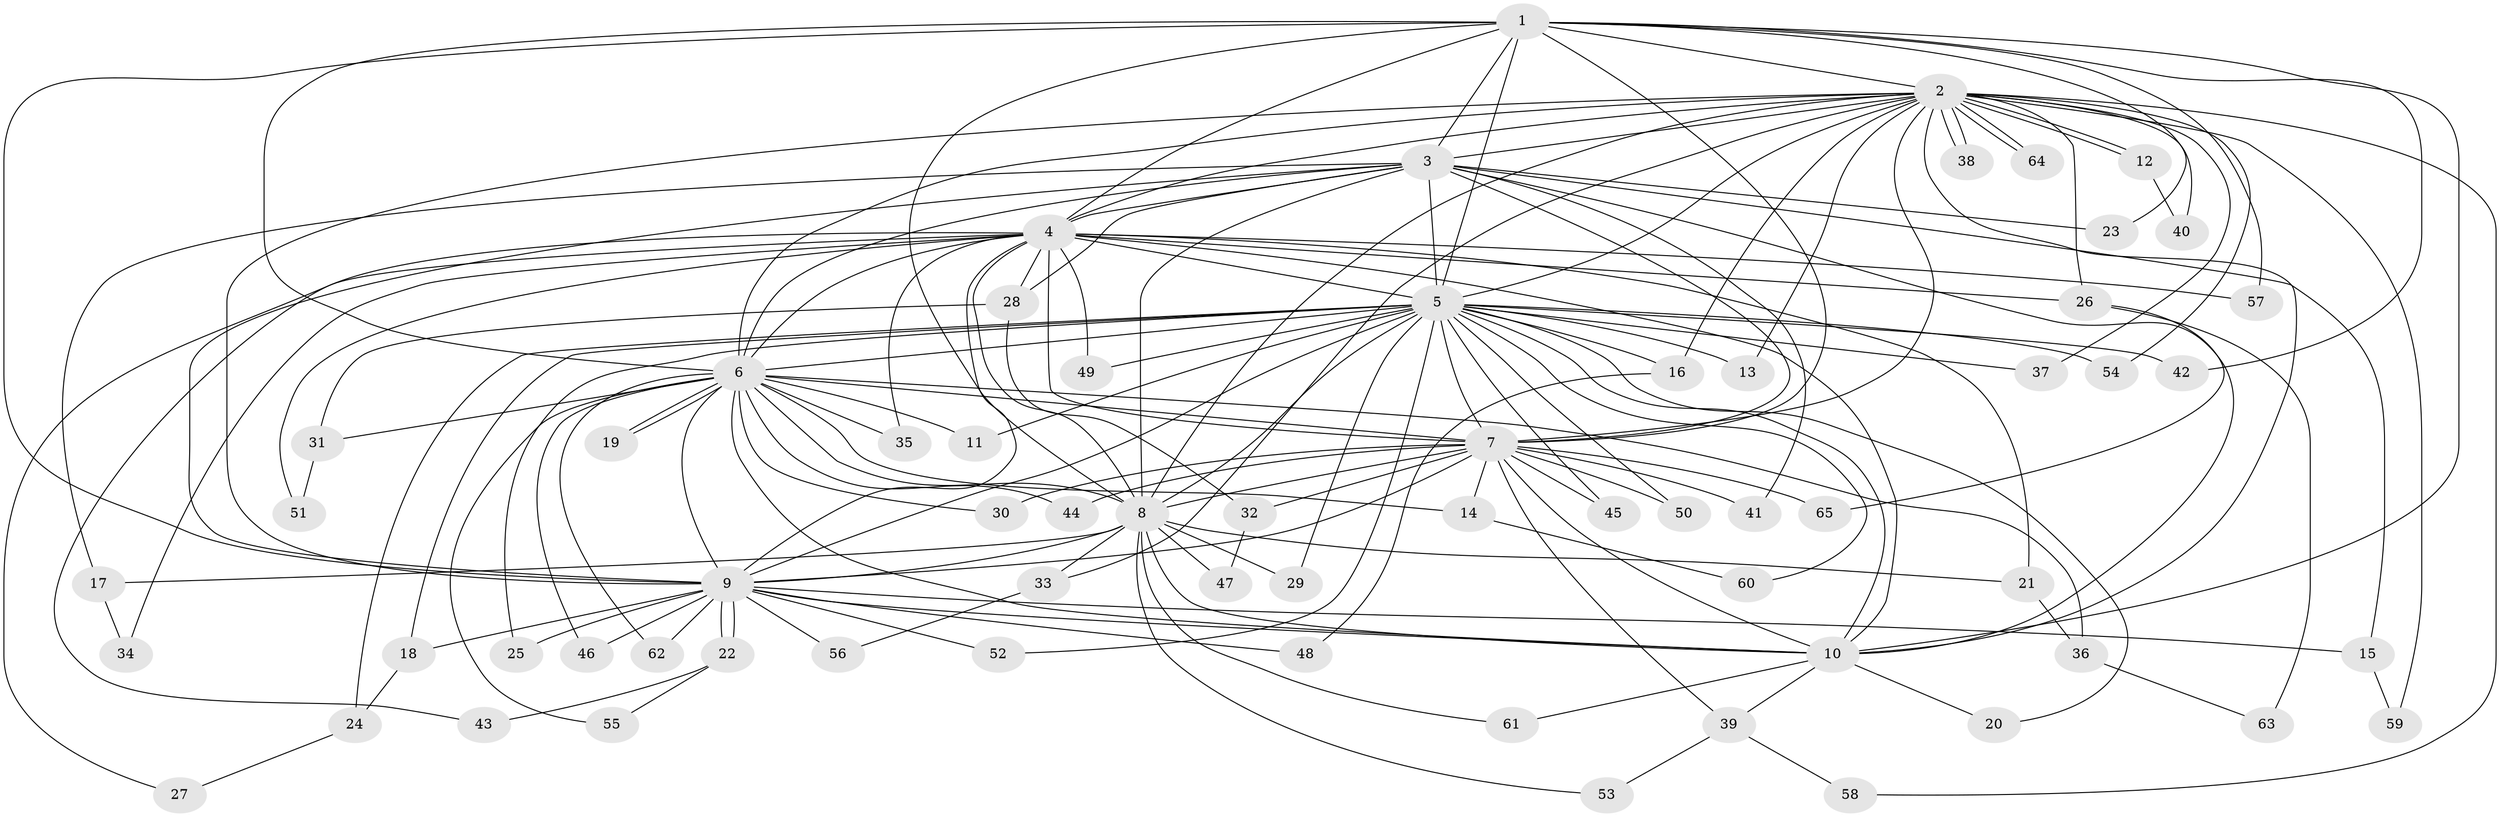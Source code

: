 // Generated by graph-tools (version 1.1) at 2025/49/03/09/25 03:49:43]
// undirected, 65 vertices, 155 edges
graph export_dot {
graph [start="1"]
  node [color=gray90,style=filled];
  1;
  2;
  3;
  4;
  5;
  6;
  7;
  8;
  9;
  10;
  11;
  12;
  13;
  14;
  15;
  16;
  17;
  18;
  19;
  20;
  21;
  22;
  23;
  24;
  25;
  26;
  27;
  28;
  29;
  30;
  31;
  32;
  33;
  34;
  35;
  36;
  37;
  38;
  39;
  40;
  41;
  42;
  43;
  44;
  45;
  46;
  47;
  48;
  49;
  50;
  51;
  52;
  53;
  54;
  55;
  56;
  57;
  58;
  59;
  60;
  61;
  62;
  63;
  64;
  65;
  1 -- 2;
  1 -- 3;
  1 -- 4;
  1 -- 5;
  1 -- 6;
  1 -- 7;
  1 -- 8;
  1 -- 9;
  1 -- 10;
  1 -- 23;
  1 -- 42;
  1 -- 57;
  2 -- 3;
  2 -- 4;
  2 -- 5;
  2 -- 6;
  2 -- 7;
  2 -- 8;
  2 -- 9;
  2 -- 10;
  2 -- 12;
  2 -- 12;
  2 -- 13;
  2 -- 16;
  2 -- 26;
  2 -- 33;
  2 -- 37;
  2 -- 38;
  2 -- 38;
  2 -- 40;
  2 -- 54;
  2 -- 58;
  2 -- 59;
  2 -- 64;
  2 -- 64;
  3 -- 4;
  3 -- 5;
  3 -- 6;
  3 -- 7;
  3 -- 8;
  3 -- 9;
  3 -- 10;
  3 -- 15;
  3 -- 17;
  3 -- 23;
  3 -- 28;
  3 -- 41;
  4 -- 5;
  4 -- 6;
  4 -- 7;
  4 -- 8;
  4 -- 9;
  4 -- 10;
  4 -- 21;
  4 -- 26;
  4 -- 27;
  4 -- 28;
  4 -- 34;
  4 -- 35;
  4 -- 43;
  4 -- 49;
  4 -- 51;
  4 -- 57;
  5 -- 6;
  5 -- 7;
  5 -- 8;
  5 -- 9;
  5 -- 10;
  5 -- 11;
  5 -- 13;
  5 -- 16;
  5 -- 18;
  5 -- 20;
  5 -- 24;
  5 -- 25;
  5 -- 29;
  5 -- 37;
  5 -- 42;
  5 -- 45;
  5 -- 49;
  5 -- 50;
  5 -- 52;
  5 -- 54;
  5 -- 60;
  6 -- 7;
  6 -- 8;
  6 -- 9;
  6 -- 10;
  6 -- 11;
  6 -- 14;
  6 -- 19;
  6 -- 19;
  6 -- 30;
  6 -- 31;
  6 -- 35;
  6 -- 36;
  6 -- 44;
  6 -- 46;
  6 -- 55;
  6 -- 62;
  7 -- 8;
  7 -- 9;
  7 -- 10;
  7 -- 14;
  7 -- 30;
  7 -- 32;
  7 -- 39;
  7 -- 41;
  7 -- 44;
  7 -- 45;
  7 -- 50;
  7 -- 65;
  8 -- 9;
  8 -- 10;
  8 -- 17;
  8 -- 21;
  8 -- 29;
  8 -- 33;
  8 -- 47;
  8 -- 53;
  8 -- 61;
  9 -- 10;
  9 -- 15;
  9 -- 18;
  9 -- 22;
  9 -- 22;
  9 -- 25;
  9 -- 46;
  9 -- 48;
  9 -- 52;
  9 -- 56;
  9 -- 62;
  10 -- 20;
  10 -- 39;
  10 -- 61;
  12 -- 40;
  14 -- 60;
  15 -- 59;
  16 -- 48;
  17 -- 34;
  18 -- 24;
  21 -- 36;
  22 -- 43;
  22 -- 55;
  24 -- 27;
  26 -- 63;
  26 -- 65;
  28 -- 31;
  28 -- 32;
  31 -- 51;
  32 -- 47;
  33 -- 56;
  36 -- 63;
  39 -- 53;
  39 -- 58;
}
